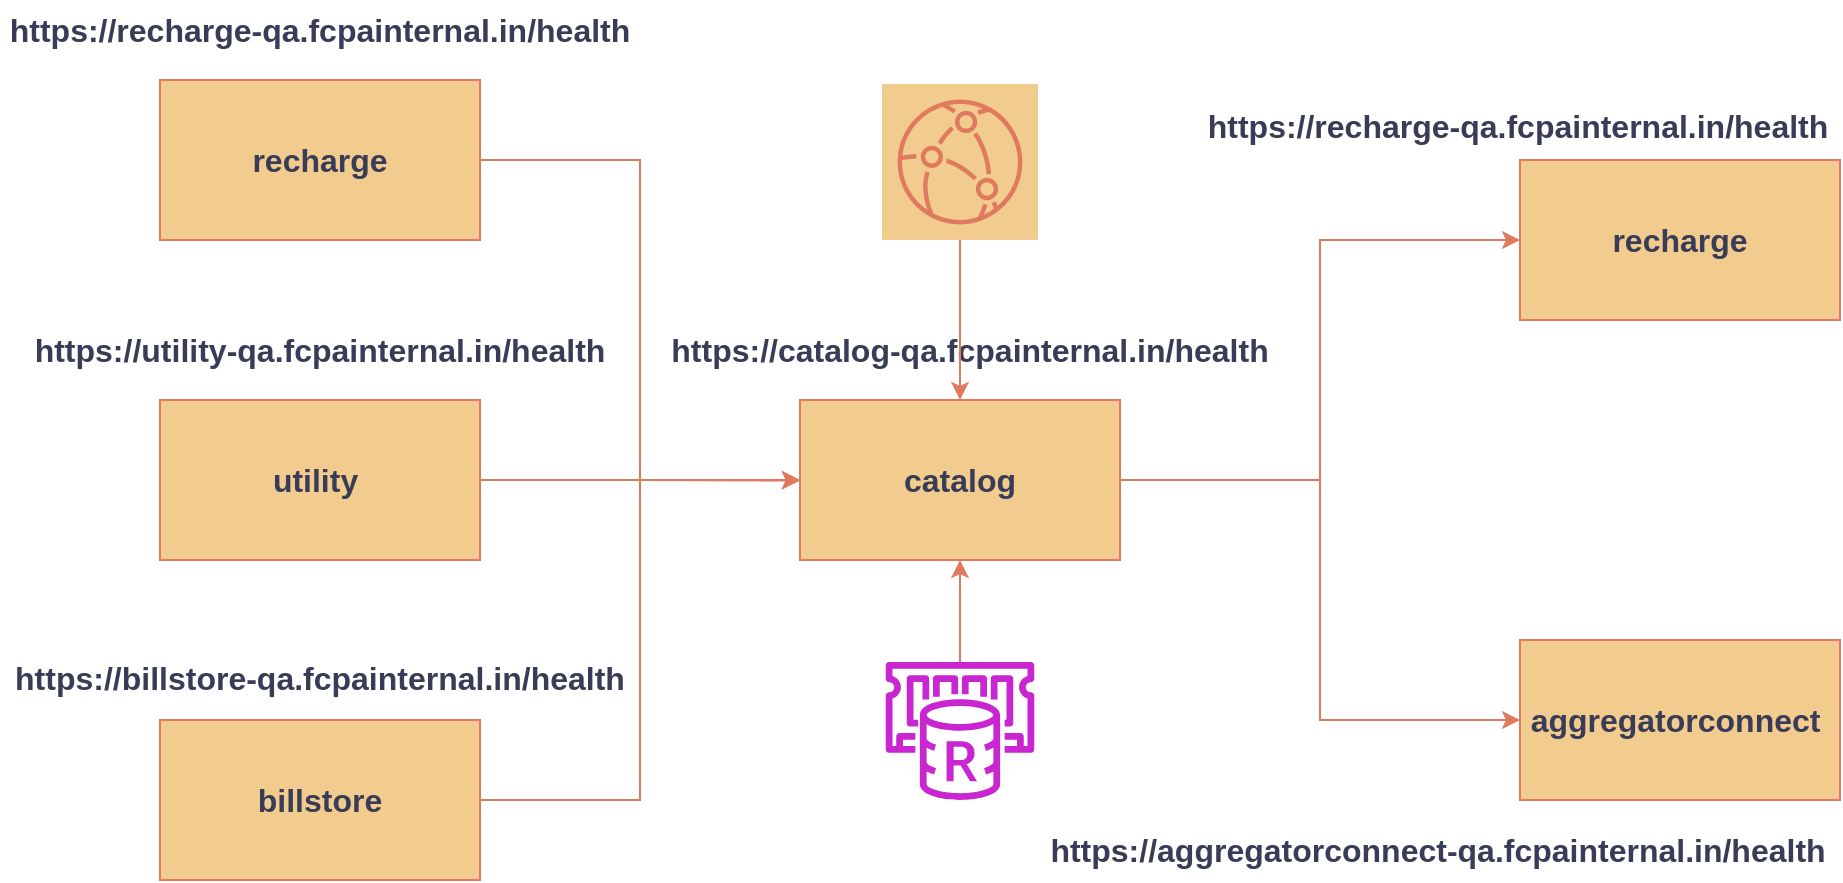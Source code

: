 <mxfile version="26.0.4">
  <diagram name="catalog" id="HybIhVwCzq5EruORasiY">
    <mxGraphModel dx="1434" dy="715" grid="1" gridSize="10" guides="1" tooltips="1" connect="1" arrows="1" fold="1" page="0" pageScale="1" pageWidth="850" pageHeight="1100" math="0" shadow="0">
      <root>
        <mxCell id="0" />
        <mxCell id="1" parent="0" />
        <mxCell id="CgaA7lfagobDSWBrxrx8-8" style="edgeStyle=orthogonalEdgeStyle;rounded=0;orthogonalLoop=1;jettySize=auto;html=1;exitX=1;exitY=0.5;exitDx=0;exitDy=0;entryX=0;entryY=0.5;entryDx=0;entryDy=0;fontStyle=1;fontSize=16;movable=1;resizable=1;rotatable=1;deletable=1;editable=1;locked=0;connectable=1;labelBackgroundColor=none;strokeColor=#E07A5F;fontColor=default;" parent="1" source="CgaA7lfagobDSWBrxrx8-1" target="CgaA7lfagobDSWBrxrx8-4" edge="1">
          <mxGeometry relative="1" as="geometry">
            <Array as="points">
              <mxPoint x="360" y="240" />
              <mxPoint x="360" y="400" />
            </Array>
          </mxGeometry>
        </mxCell>
        <mxCell id="CgaA7lfagobDSWBrxrx8-1" value="recharge" style="rounded=0;whiteSpace=wrap;html=1;fontStyle=1;fontSize=16;movable=1;resizable=1;rotatable=1;deletable=1;editable=1;locked=0;connectable=1;labelBackgroundColor=none;fillColor=#F2CC8F;strokeColor=#E07A5F;fontColor=#393C56;" parent="1" vertex="1">
          <mxGeometry x="120" y="200" width="160" height="80" as="geometry" />
        </mxCell>
        <mxCell id="CgaA7lfagobDSWBrxrx8-9" style="edgeStyle=orthogonalEdgeStyle;rounded=0;orthogonalLoop=1;jettySize=auto;html=1;exitX=1;exitY=0.5;exitDx=0;exitDy=0;fontStyle=1;fontSize=16;movable=1;resizable=1;rotatable=1;deletable=1;editable=1;locked=0;connectable=1;labelBackgroundColor=none;strokeColor=#E07A5F;fontColor=default;" parent="1" source="CgaA7lfagobDSWBrxrx8-2" edge="1">
          <mxGeometry relative="1" as="geometry">
            <mxPoint x="440" y="400.333" as="targetPoint" />
          </mxGeometry>
        </mxCell>
        <mxCell id="CgaA7lfagobDSWBrxrx8-2" value="utility&amp;nbsp;" style="rounded=0;whiteSpace=wrap;html=1;fontStyle=1;fontSize=16;movable=1;resizable=1;rotatable=1;deletable=1;editable=1;locked=0;connectable=1;labelBackgroundColor=none;fillColor=#F2CC8F;strokeColor=#E07A5F;fontColor=#393C56;" parent="1" vertex="1">
          <mxGeometry x="120" y="360" width="160" height="80" as="geometry" />
        </mxCell>
        <mxCell id="CgaA7lfagobDSWBrxrx8-3" value="billstore" style="rounded=0;whiteSpace=wrap;html=1;fontStyle=1;fontSize=16;movable=1;resizable=1;rotatable=1;deletable=1;editable=1;locked=0;connectable=1;labelBackgroundColor=none;fillColor=#F2CC8F;strokeColor=#E07A5F;fontColor=#393C56;" parent="1" vertex="1">
          <mxGeometry x="120" y="520" width="160" height="80" as="geometry" />
        </mxCell>
        <mxCell id="CgaA7lfagobDSWBrxrx8-14" style="edgeStyle=orthogonalEdgeStyle;rounded=0;orthogonalLoop=1;jettySize=auto;html=1;entryX=0;entryY=0.5;entryDx=0;entryDy=0;fontStyle=1;fontSize=16;movable=1;resizable=1;rotatable=1;deletable=1;editable=1;locked=0;connectable=1;labelBackgroundColor=none;strokeColor=#E07A5F;fontColor=default;" parent="1" source="CgaA7lfagobDSWBrxrx8-4" target="CgaA7lfagobDSWBrxrx8-5" edge="1">
          <mxGeometry relative="1" as="geometry" />
        </mxCell>
        <mxCell id="CgaA7lfagobDSWBrxrx8-15" style="edgeStyle=orthogonalEdgeStyle;rounded=0;orthogonalLoop=1;jettySize=auto;html=1;exitX=1;exitY=0.5;exitDx=0;exitDy=0;entryX=0;entryY=0.5;entryDx=0;entryDy=0;fontStyle=1;fontSize=16;movable=1;resizable=1;rotatable=1;deletable=1;editable=1;locked=0;connectable=1;labelBackgroundColor=none;strokeColor=#E07A5F;fontColor=default;" parent="1" source="CgaA7lfagobDSWBrxrx8-4" target="CgaA7lfagobDSWBrxrx8-6" edge="1">
          <mxGeometry relative="1" as="geometry" />
        </mxCell>
        <mxCell id="CgaA7lfagobDSWBrxrx8-4" value="catalog" style="rounded=0;whiteSpace=wrap;html=1;fontStyle=1;fontSize=16;movable=1;resizable=1;rotatable=1;deletable=1;editable=1;locked=0;connectable=1;labelBackgroundColor=none;fillColor=#F2CC8F;strokeColor=#E07A5F;fontColor=#393C56;" parent="1" vertex="1">
          <mxGeometry x="440" y="360" width="160" height="80" as="geometry" />
        </mxCell>
        <mxCell id="CgaA7lfagobDSWBrxrx8-5" value="recharge" style="rounded=0;whiteSpace=wrap;html=1;fontStyle=1;fontSize=16;movable=1;resizable=1;rotatable=1;deletable=1;editable=1;locked=0;connectable=1;labelBackgroundColor=none;fillColor=#F2CC8F;strokeColor=#E07A5F;fontColor=#393C56;" parent="1" vertex="1">
          <mxGeometry x="800" y="240" width="160" height="80" as="geometry" />
        </mxCell>
        <mxCell id="CgaA7lfagobDSWBrxrx8-6" value="aggregatorconnect&amp;nbsp;" style="rounded=0;whiteSpace=wrap;html=1;fontStyle=1;fontSize=16;movable=1;resizable=1;rotatable=1;deletable=1;editable=1;locked=0;connectable=1;labelBackgroundColor=none;fillColor=#F2CC8F;strokeColor=#E07A5F;fontColor=#393C56;" parent="1" vertex="1">
          <mxGeometry x="800" y="480" width="160" height="80" as="geometry" />
        </mxCell>
        <UserObject label="https://recharge-qa.fcpainternal.in/health" link="https://recharge-qa.fcpainternal.in/health" id="CgaA7lfagobDSWBrxrx8-7">
          <mxCell style="text;html=1;align=center;verticalAlign=middle;whiteSpace=wrap;rounded=0;fontStyle=1;fontSize=16;movable=1;resizable=1;rotatable=1;deletable=1;editable=1;locked=0;connectable=1;labelBackgroundColor=none;fontColor=#393C56;" parent="1" vertex="1">
            <mxGeometry x="40" y="160" width="320" height="30" as="geometry" />
          </mxCell>
        </UserObject>
        <mxCell id="CgaA7lfagobDSWBrxrx8-17" value="" style="endArrow=classic;html=1;rounded=0;entryX=0;entryY=0.5;entryDx=0;entryDy=0;exitX=1;exitY=0.5;exitDx=0;exitDy=0;fontStyle=1;fontSize=16;movable=1;resizable=1;rotatable=1;deletable=1;editable=1;locked=0;connectable=1;labelBackgroundColor=none;strokeColor=#E07A5F;fontColor=default;" parent="1" source="CgaA7lfagobDSWBrxrx8-3" target="CgaA7lfagobDSWBrxrx8-4" edge="1">
          <mxGeometry width="50" height="50" relative="1" as="geometry">
            <mxPoint x="400" y="490" as="sourcePoint" />
            <mxPoint x="450" y="440" as="targetPoint" />
            <Array as="points">
              <mxPoint x="360" y="560" />
              <mxPoint x="360" y="400" />
            </Array>
          </mxGeometry>
        </mxCell>
        <UserObject label="https://utility-qa.fcpainternal.in/health" link="https://utility-qa.fcpainternal.in/health" id="CgaA7lfagobDSWBrxrx8-18">
          <mxCell style="text;html=1;align=center;verticalAlign=middle;whiteSpace=wrap;rounded=0;fontStyle=1;fontSize=16;movable=1;resizable=1;rotatable=1;deletable=1;editable=1;locked=0;connectable=1;labelBackgroundColor=none;fontColor=#393C56;" parent="1" vertex="1">
            <mxGeometry x="40" y="320" width="320" height="30" as="geometry" />
          </mxCell>
        </UserObject>
        <UserObject label="https://billstore-qa.fcpainternal.in/health" link="https://billstore-qa.fcpainternal.in/health" id="CgaA7lfagobDSWBrxrx8-19">
          <mxCell style="text;html=1;align=center;verticalAlign=middle;whiteSpace=wrap;rounded=0;fontStyle=1;fontSize=16;movable=1;resizable=1;rotatable=1;deletable=1;editable=1;locked=0;connectable=1;labelBackgroundColor=none;fontColor=#393C56;" parent="1" vertex="1">
            <mxGeometry x="40" y="480" width="320" height="38" as="geometry" />
          </mxCell>
        </UserObject>
        <UserObject label="https://catalog-qa.fcpainternal.in/health" link="https://catalog-qa.fcpainternal.in/health" id="CgaA7lfagobDSWBrxrx8-20">
          <mxCell style="text;html=1;align=center;verticalAlign=middle;whiteSpace=wrap;rounded=0;fontStyle=1;fontSize=16;movable=1;resizable=1;rotatable=1;deletable=1;editable=1;locked=0;connectable=1;labelBackgroundColor=none;fontColor=#393C56;" parent="1" vertex="1">
            <mxGeometry x="370" y="320" width="310" height="30" as="geometry" />
          </mxCell>
        </UserObject>
        <UserObject label="https://recharge-qa.fcpainternal.in/health" link="https://recharge-qa.fcpainternal.in/health" id="CgaA7lfagobDSWBrxrx8-21">
          <mxCell style="text;html=1;align=center;verticalAlign=middle;whiteSpace=wrap;rounded=0;fontStyle=1;fontSize=16;movable=1;resizable=1;rotatable=1;deletable=1;editable=1;locked=0;connectable=1;labelBackgroundColor=none;fontColor=#393C56;" parent="1" vertex="1">
            <mxGeometry x="639" y="208" width="320" height="30" as="geometry" />
          </mxCell>
        </UserObject>
        <UserObject label="https://aggregatorconnect-qa.fcpainternal.in/health" link="https://aggregatorconnect-qa.fcpainternal.in/health" id="CgaA7lfagobDSWBrxrx8-22">
          <mxCell style="text;html=1;align=center;verticalAlign=middle;whiteSpace=wrap;rounded=0;fontStyle=1;fontSize=16;movable=1;resizable=1;rotatable=1;deletable=1;editable=1;locked=0;connectable=1;labelBackgroundColor=none;fontColor=#393C56;" parent="1" vertex="1">
            <mxGeometry x="559" y="570" width="400" height="30" as="geometry" />
          </mxCell>
        </UserObject>
        <mxCell id="XUYkubXAdE5nk2kDSBY3-3" style="rounded=0;orthogonalLoop=1;jettySize=auto;html=1;exitX=0.5;exitY=1;exitDx=0;exitDy=0;exitPerimeter=0;entryX=0.5;entryY=0;entryDx=0;entryDy=0;labelBackgroundColor=none;strokeColor=#E07A5F;fontColor=default;" parent="1" source="XUYkubXAdE5nk2kDSBY3-2" target="CgaA7lfagobDSWBrxrx8-4" edge="1">
          <mxGeometry relative="1" as="geometry" />
        </mxCell>
        <mxCell id="XUYkubXAdE5nk2kDSBY3-2" value="" style="sketch=0;points=[[0,0,0],[0.25,0,0],[0.5,0,0],[0.75,0,0],[1,0,0],[0,1,0],[0.25,1,0],[0.5,1,0],[0.75,1,0],[1,1,0],[0,0.25,0],[0,0.5,0],[0,0.75,0],[1,0.25,0],[1,0.5,0],[1,0.75,0]];outlineConnect=0;fontColor=#393C56;fillColor=#F2CC8F;strokeColor=#E07A5F;dashed=0;verticalLabelPosition=bottom;verticalAlign=top;align=center;html=1;fontSize=12;fontStyle=0;aspect=fixed;shape=mxgraph.aws4.resourceIcon;resIcon=mxgraph.aws4.cloudfront;labelBackgroundColor=none;" parent="1" vertex="1">
          <mxGeometry x="481" y="202" width="78" height="78" as="geometry" />
        </mxCell>
        <mxCell id="XUYkubXAdE5nk2kDSBY3-4" value="" style="sketch=0;outlineConnect=0;fontColor=#232F3E;gradientColor=none;fillColor=#C925D1;strokeColor=none;dashed=0;verticalLabelPosition=bottom;verticalAlign=top;align=center;html=1;fontSize=12;fontStyle=0;aspect=fixed;pointerEvents=1;shape=mxgraph.aws4.elasticache_for_redis;" parent="1" vertex="1">
          <mxGeometry x="481" y="491" width="78" height="69" as="geometry" />
        </mxCell>
        <mxCell id="XUYkubXAdE5nk2kDSBY3-7" value="" style="endArrow=classic;html=1;rounded=0;strokeColor=#E07A5F;fontColor=#393C56;fillColor=#F2CC8F;entryX=0.5;entryY=1;entryDx=0;entryDy=0;" parent="1" source="XUYkubXAdE5nk2kDSBY3-4" target="CgaA7lfagobDSWBrxrx8-4" edge="1">
          <mxGeometry width="50" height="50" relative="1" as="geometry">
            <mxPoint x="480" y="480" as="sourcePoint" />
            <mxPoint x="530" y="430" as="targetPoint" />
          </mxGeometry>
        </mxCell>
      </root>
    </mxGraphModel>
  </diagram>
</mxfile>
